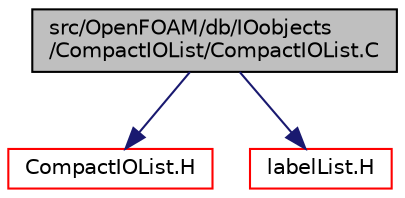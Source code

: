 digraph "src/OpenFOAM/db/IOobjects/CompactIOList/CompactIOList.C"
{
  bgcolor="transparent";
  edge [fontname="Helvetica",fontsize="10",labelfontname="Helvetica",labelfontsize="10"];
  node [fontname="Helvetica",fontsize="10",shape=record];
  Node0 [label="src/OpenFOAM/db/IOobjects\l/CompactIOList/CompactIOList.C",height=0.2,width=0.4,color="black", fillcolor="grey75", style="filled", fontcolor="black"];
  Node0 -> Node1 [color="midnightblue",fontsize="10",style="solid",fontname="Helvetica"];
  Node1 [label="CompactIOList.H",height=0.2,width=0.4,color="red",URL="$a09743.html"];
  Node0 -> Node82 [color="midnightblue",fontsize="10",style="solid",fontname="Helvetica"];
  Node82 [label="labelList.H",height=0.2,width=0.4,color="red",URL="$a13154.html"];
}
